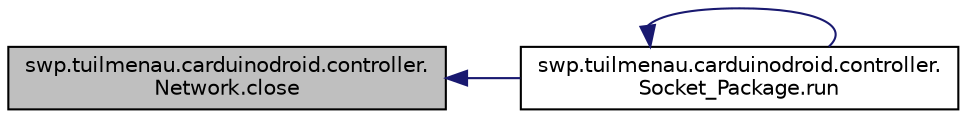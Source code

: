 digraph "swp.tuilmenau.carduinodroid.controller.Network.close"
{
  edge [fontname="Helvetica",fontsize="10",labelfontname="Helvetica",labelfontsize="10"];
  node [fontname="Helvetica",fontsize="10",shape=record];
  rankdir="LR";
  Node1 [label="swp.tuilmenau.carduinodroid.controller.\lNetwork.close",height=0.2,width=0.4,color="black", fillcolor="grey75", style="filled", fontcolor="black"];
  Node1 -> Node2 [dir="back",color="midnightblue",fontsize="10",style="solid",fontname="Helvetica"];
  Node2 [label="swp.tuilmenau.carduinodroid.controller.\lSocket_Package.run",height=0.2,width=0.4,color="black", fillcolor="white", style="filled",URL="$classswp_1_1tuilmenau_1_1carduinodroid_1_1controller_1_1_socket___package.html#a5ac59e8b14090f0669452997e1d55a09"];
  Node2 -> Node2 [dir="back",color="midnightblue",fontsize="10",style="solid",fontname="Helvetica"];
}
